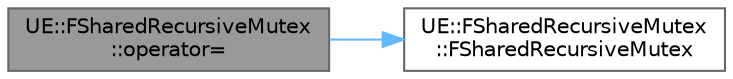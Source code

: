 digraph "UE::FSharedRecursiveMutex::operator="
{
 // INTERACTIVE_SVG=YES
 // LATEX_PDF_SIZE
  bgcolor="transparent";
  edge [fontname=Helvetica,fontsize=10,labelfontname=Helvetica,labelfontsize=10];
  node [fontname=Helvetica,fontsize=10,shape=box,height=0.2,width=0.4];
  rankdir="LR";
  Node1 [id="Node000001",label="UE::FSharedRecursiveMutex\l::operator=",height=0.2,width=0.4,color="gray40", fillcolor="grey60", style="filled", fontcolor="black",tooltip=" "];
  Node1 -> Node2 [id="edge1_Node000001_Node000002",color="steelblue1",style="solid",tooltip=" "];
  Node2 [id="Node000002",label="UE::FSharedRecursiveMutex\l::FSharedRecursiveMutex",height=0.2,width=0.4,color="grey40", fillcolor="white", style="filled",URL="$d6/dfe/classUE_1_1FSharedRecursiveMutex.html#a51682046456ec2b5e724caad1b97b0a5",tooltip=" "];
}
